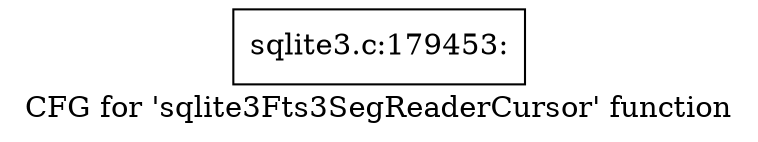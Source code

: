 digraph "CFG for 'sqlite3Fts3SegReaderCursor' function" {
	label="CFG for 'sqlite3Fts3SegReaderCursor' function";

	Node0x55c0faafa900 [shape=record,label="{sqlite3.c:179453:}"];
}
